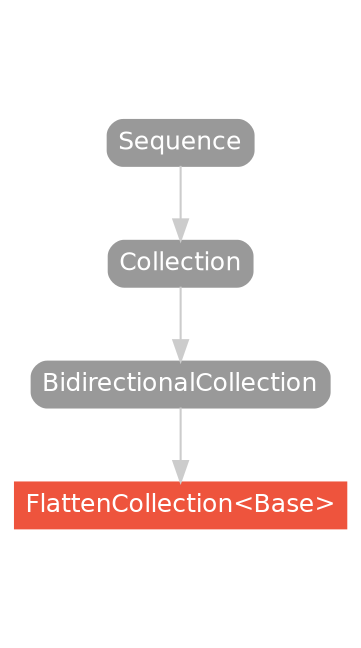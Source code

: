 strict digraph "FlattenCollection<Base> - Type Hierarchy - SwiftDoc.org" {
    pad="0.1,0.8"
    node [shape=box, style="filled,rounded", color="#999999", fillcolor="#999999", fontcolor=white, fontname=Helvetica, fontnames="Helvetica,sansserif", fontsize=12, margin="0.07,0.05", height="0.3"]
    edge [color="#cccccc"]
    "BidirectionalCollection" [URL="/protocol/BidirectionalCollection/hierarchy/"]
    "Collection" [URL="/protocol/Collection/hierarchy/"]
    "FlattenCollection<Base>" [URL="/type/FlattenCollection/", style="filled", fillcolor="#ee543d", color="#ee543d"]
    "Sequence" [URL="/protocol/Sequence/hierarchy/"]    "BidirectionalCollection" -> "FlattenCollection<Base>"
    "Collection" -> "BidirectionalCollection"
    "Sequence" -> "Collection"
    subgraph Types {
        rank = max; "FlattenCollection<Base>";
    }
}